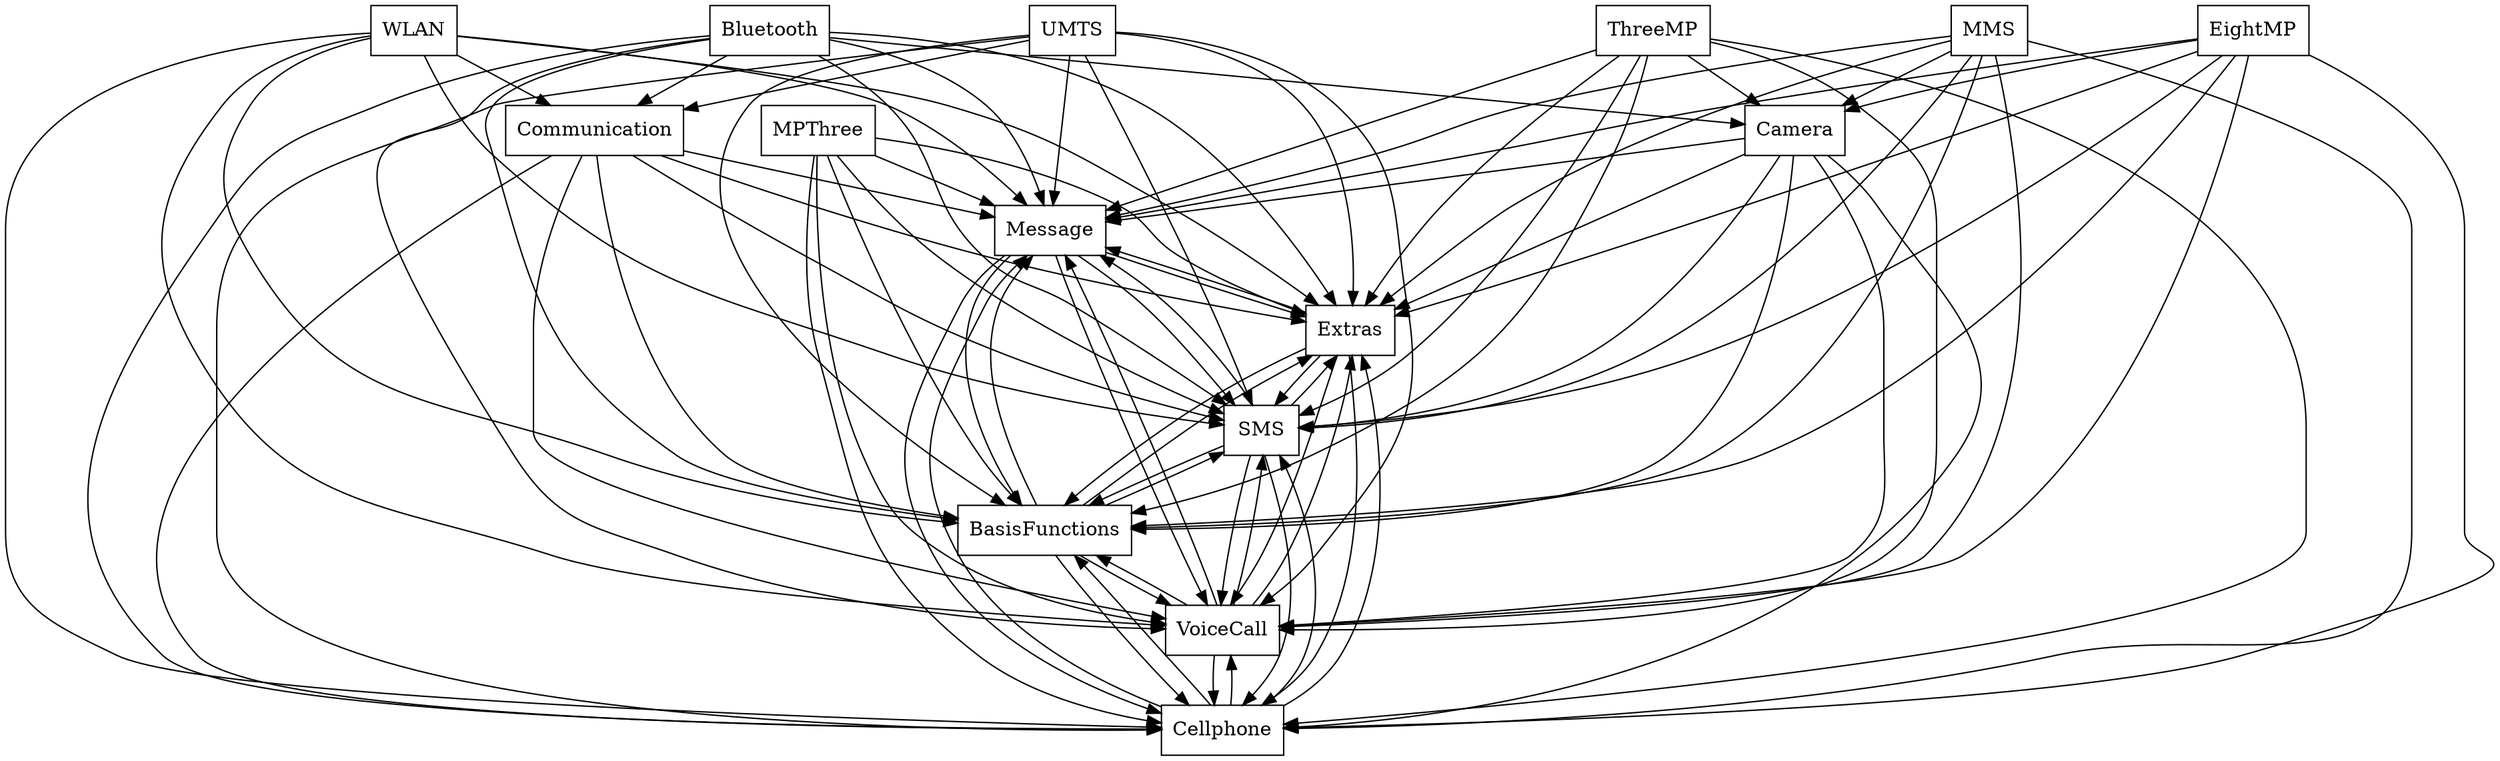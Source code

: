 digraph{
graph [rankdir=TB];
node [shape=box];
edge [arrowhead=normal];
0[label="Camera",]
1[label="UMTS",]
2[label="Message",]
3[label="Bluetooth",]
4[label="Extras",]
5[label="MPThree",]
6[label="Cellphone",]
7[label="Communication",]
8[label="VoiceCall",]
9[label="ThreeMP",]
10[label="BasisFunctions",]
11[label="EightMP",]
12[label="WLAN",]
13[label="SMS",]
14[label="MMS",]
0->2[label="",]
0->4[label="",]
0->6[label="",]
0->8[label="",]
0->10[label="",]
0->13[label="",]
1->2[label="",]
1->4[label="",]
1->6[label="",]
1->7[label="",]
1->8[label="",]
1->10[label="",]
1->13[label="",]
2->4[label="",]
2->6[label="",]
2->8[label="",]
2->10[label="",]
2->13[label="",]
3->0[label="",]
3->2[label="",]
3->4[label="",]
3->6[label="",]
3->7[label="",]
3->8[label="",]
3->10[label="",]
3->13[label="",]
4->2[label="",]
4->6[label="",]
4->8[label="",]
4->10[label="",]
4->13[label="",]
5->2[label="",]
5->4[label="",]
5->6[label="",]
5->8[label="",]
5->10[label="",]
5->13[label="",]
6->2[label="",]
6->4[label="",]
6->8[label="",]
6->10[label="",]
6->13[label="",]
7->2[label="",]
7->4[label="",]
7->6[label="",]
7->8[label="",]
7->10[label="",]
7->13[label="",]
8->2[label="",]
8->4[label="",]
8->6[label="",]
8->10[label="",]
8->13[label="",]
9->0[label="",]
9->2[label="",]
9->4[label="",]
9->6[label="",]
9->8[label="",]
9->10[label="",]
9->13[label="",]
10->2[label="",]
10->4[label="",]
10->6[label="",]
10->8[label="",]
10->13[label="",]
11->0[label="",]
11->2[label="",]
11->4[label="",]
11->6[label="",]
11->8[label="",]
11->10[label="",]
11->13[label="",]
12->2[label="",]
12->4[label="",]
12->6[label="",]
12->7[label="",]
12->8[label="",]
12->10[label="",]
12->13[label="",]
13->2[label="",]
13->4[label="",]
13->6[label="",]
13->8[label="",]
13->10[label="",]
14->0[label="",]
14->2[label="",]
14->4[label="",]
14->6[label="",]
14->8[label="",]
14->10[label="",]
14->13[label="",]
}
